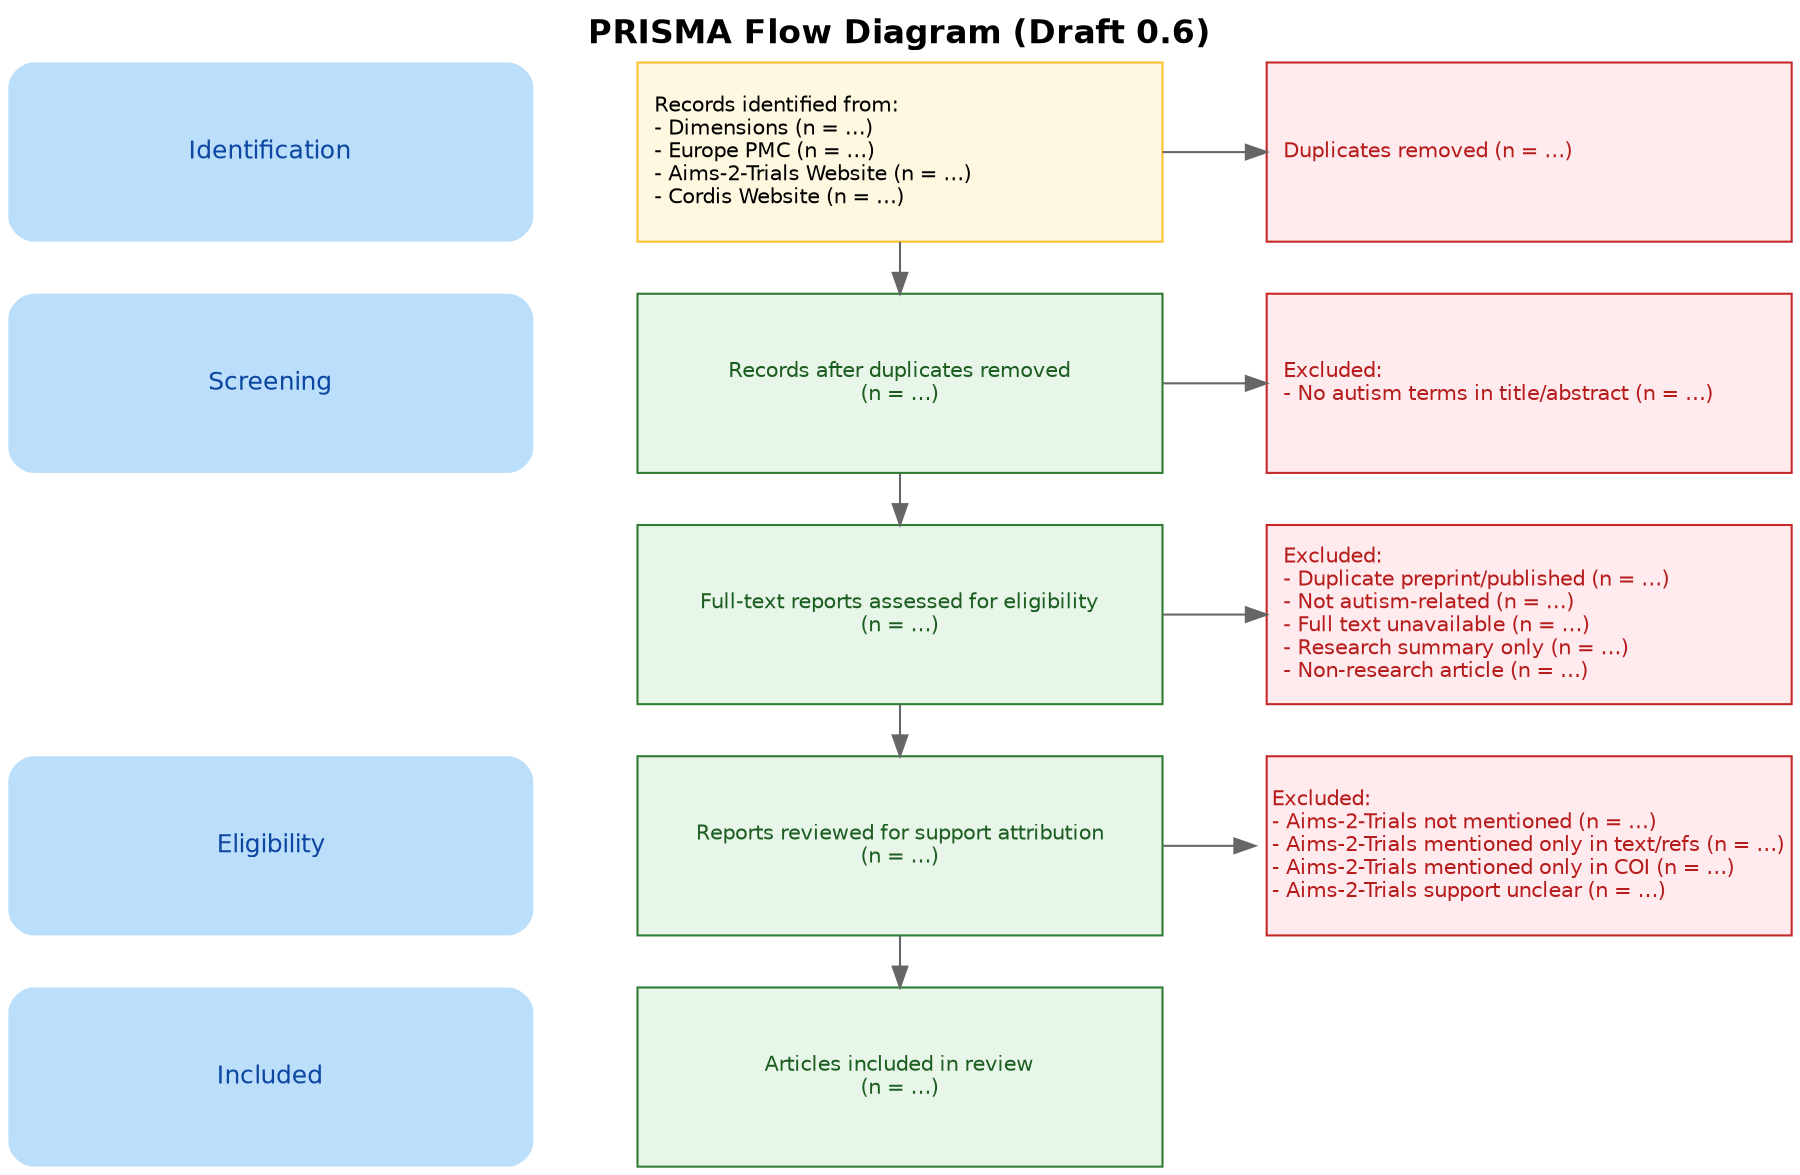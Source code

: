 /* TIPS ── How to export this .dot file as SVG ────────────────────────────────
   dot -Tsvg prisma_diagram.dot -o prisma_diagram.svg
*/

digraph PRISMA2020 {
  /* ── Global settings ─────────────────────────────────────────────── */
  rankdir = TB
  labelloc = "t"
  label = "PRISMA Flow Diagram (Draft 0.6)"
  fontsize = 16
  fontname = "Helvetica-Bold"

  nodesep = 0.7
  ranksep = 0.35

  node [shape=box, fontname="Helvetica", fontsize=10, style=filled, width=3.5, fixedsize=true, height=1.2]
  edge [color=gray40]

  /* ── Main flow nodes (green) ─────────────────────────────────────── */
  R1  [label="Records identified from:\l- Dimensions (n = …)\l- Europe PMC (n = …)\l- Aims-2-Trials Website (n = …)\l- Cordis Website (n = …)\l", fillcolor="#fff8e1", color="#fbc02d"];
  R2  [label="Records after duplicates removed\n(n = …)",                    fillcolor="#e8f5e9", color="#2e7d32", fontcolor="#1b5e20"];
  R3  [label="Full‑text reports assessed for eligibility\n(n = …)",          fillcolor="#e8f5e9", color="#2e7d32", fontcolor="#1b5e20"];
  R4  [label="Reports reviewed for support attribution\n(n = …)",                   fillcolor="#e8f5e9", color="#2e7d32", fontcolor="#1b5e20"];
  R5  [label="Articles included in review\n(n = …)",                         fillcolor="#e8f5e9", color="#2e7d32", fontcolor="#1b5e20"];

  /* ── Exclusion blocks (red) ──────────────────────────────────────── */
  X1 [label="Duplicates removed (n = …)\l",                                       fillcolor="#ffebee", color="#c62828", fontcolor="#b71c1c"];
  X2 [label="Excluded:\l- No autism terms in title/abstract (n = …)\l",          fillcolor="#ffebee", color="#c62828", fontcolor="#b71c1c"];
  X3 [label="Excluded:\l- Duplicate preprint/published (n = …)\l- Not autism-related (n = …)\l- Full text unavailable (n = …)\l- Research summary only (n = …)\l- Non-research article (n = …)\l", fillcolor="#ffebee", color="#c62828", fontcolor="#b71c1c"];
  X4 [label="Excluded:\l- Aims-2-Trials not mentioned (n = …)\l- Aims-2-Trials mentioned only in text/refs (n = …)\l- Aims-2-Trials mentioned only in COI (n = …)\l- Aims-2-Trials support unclear (n = …)\l", fillcolor="#ffebee", color="#c62828", fontcolor="#b71c1c"];

  /* ── Phase labels (blue, plaintext) ─────────────────────────────── */
  node [shape=plaintext, fontname="Helvetica", fontsize=12,
        fillcolor="#bbdefb", style="rounded,filled", color="#0d47a1", fontcolor="#0d47a1"]
  L1 [label="Identification"];
  L2 [label="Screening"];
  L3 [label="Eligibility"];
  L4 [label="Included"];

  /* ── Rank alignments ─────────────────────────────────────────────── */
  { rank=same; L1; R1; X1 }
  { rank=same;  L2;    R2; X2 }
  { rank=same;    R3; X3 }
  { rank=same; L3;   R4; X4 }
  { rank=same; L4;   R5 }

  /* ── Main flow arrows ───────────────────────────────────────────── */
  R1 -> R2
  R2 -> R3
  R3 -> R4
  R4 -> R5

  /* ── Exclusion arrows (visible) ─────────────────────────────────── */
  R1:e -> X1:w
  R2:e -> X2:w
  R3:e -> X3:w
  R4:e -> X4:w

  /* ── Invisible edges to align phase labels ──────────────────────── */
  L1 -> R1 [style=invis]
  L2 -> R2 [style=invis]
  L3 -> R4 [style=invis]
  L4 -> R5 [style=invis]
}
